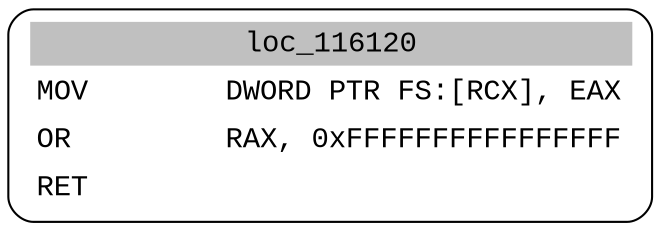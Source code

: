digraph asm_graph {
1941 [
shape="Mrecord" fontname="Courier New"label =<<table border="0" cellborder="0" cellpadding="3"><tr><td align="center" colspan="2" bgcolor="grey">loc_116120</td></tr><tr><td align="left">MOV        DWORD PTR FS:[RCX], EAX</td></tr><tr><td align="left">OR         RAX, 0xFFFFFFFFFFFFFFFF</td></tr><tr><td align="left">RET        </td></tr></table>> ];
}